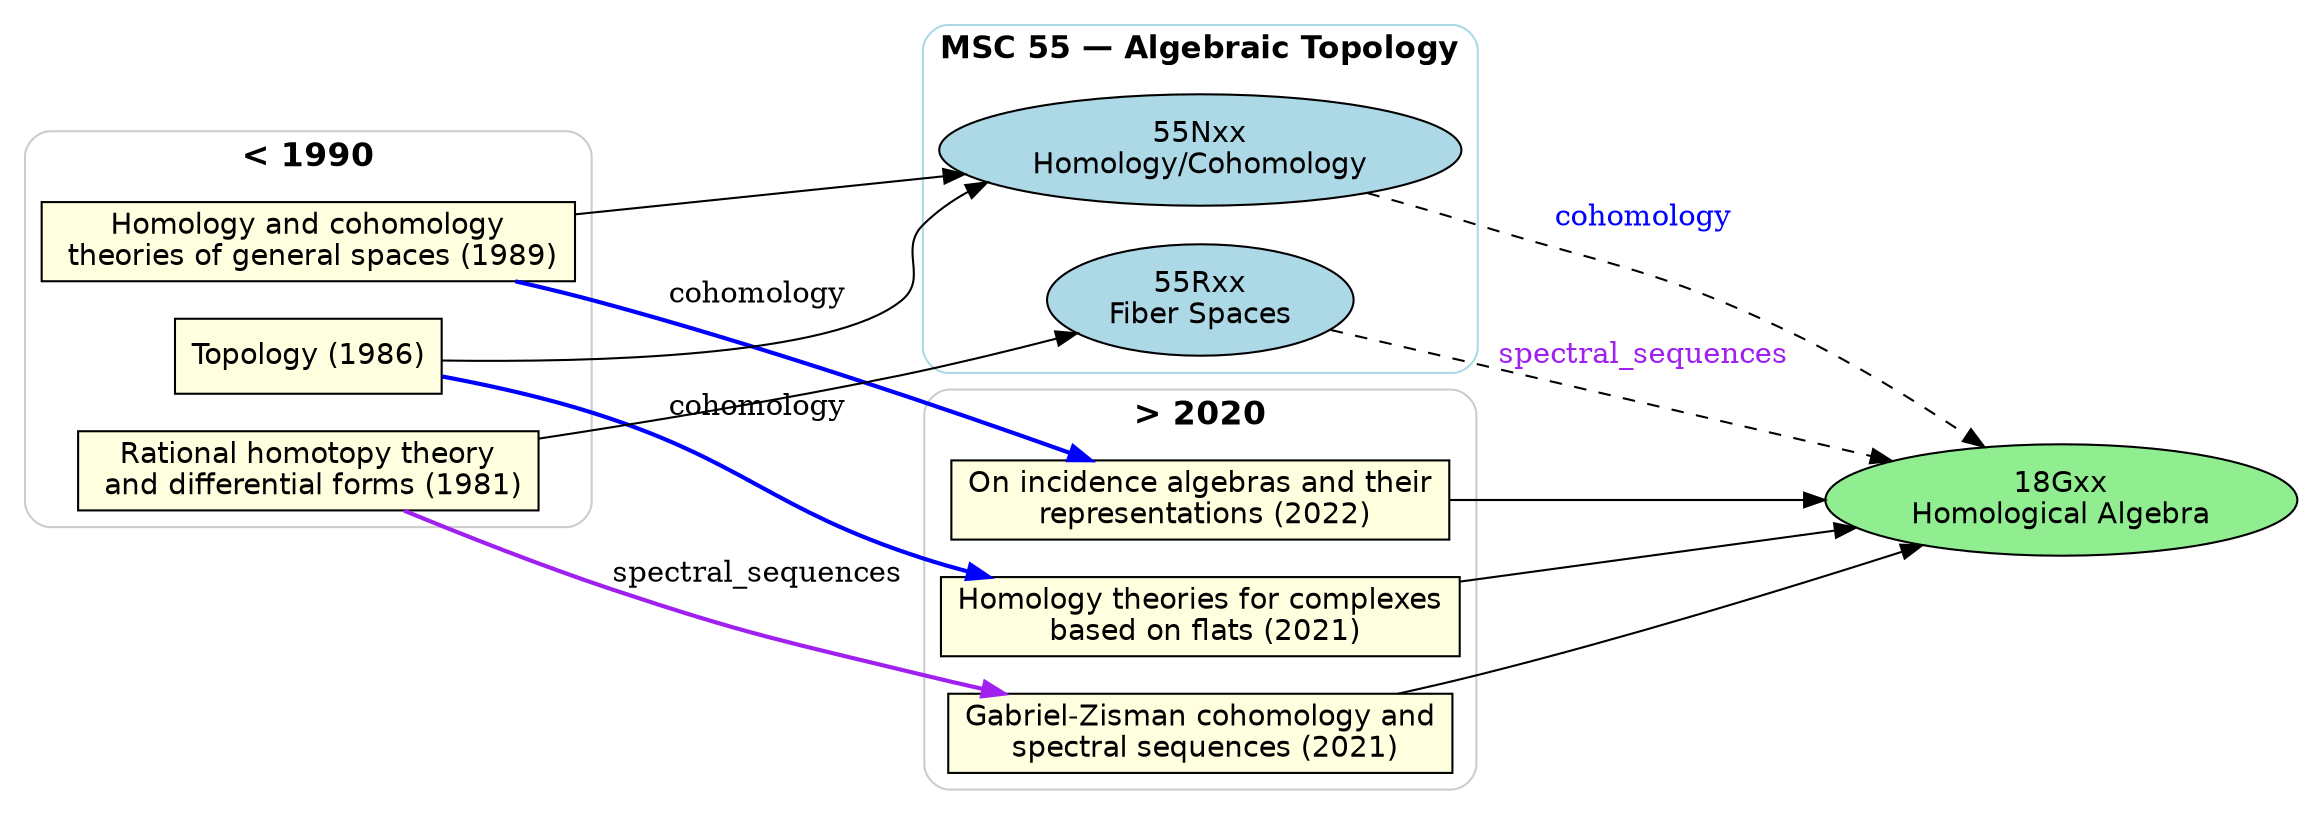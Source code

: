 digraph MSCMigration {
    rankdir=LR;
    labelloc = "t";
    fontsize=20;

    node [shape=box, style=filled, fontname="Helvetica"];

    // Group MSC 55 under cluster
    subgraph cluster_MSC55 {
        label = "MSC 55 — Algebraic Topology";
        style = rounded;
        color = lightblue;
        fontname="Helvetica-Bold";
        fontsize=15;

        "55Nxx" [shape=ellipse, fillcolor=lightblue, label="55Nxx\nHomology/Cohomology"];
        "55Rxx" [shape=ellipse, fillcolor=lightblue, label="55Rxx\nFiber Spaces"];
    }

    // MSC 18 nodes
    "18Gxx" [shape=ellipse, fillcolor=lightgreen, label="18Gxx\nHomological Algebra"];

    // Paper groups
    subgraph cluster_old {
        label = "< 1990";
        style = rounded;
        color = gray80;
        fontname="Helvetica-Bold";
        fontsize=16;
        node [fillcolor=lightyellow, fontname="Helvetica"];

        "Homology and cohomology\n theories of general spaces (1989)";
        "Topology (1986)";
        "Rational homotopy theory\n and differential forms (1981)";
    }

    subgraph cluster_new {
        label = "> 2020";
        style = rounded;
        color = gray80;
        fontname="Helvetica-Bold";
        fontsize=16;
        node [fillcolor=lightyellow, fontname="Helvetica"];

        "On incidence algebras and their\n representations (2022)";
        "Homology theories for complexes\n based on flats (2021)";
        "Gabriel-Zisman cohomology and\n spectral sequences (2021)";
    }

    // Paper-to-MSC links
    "Homology and cohomology\n theories of general spaces (1989)" -> "55Nxx";
    "Topology (1986)" -> "55Nxx";
    "Rational homotopy theory\n and differential forms (1981)" -> "55Rxx";

    "On incidence algebras and their\n representations (2022)" -> "18Gxx";
    "Homology theories for complexes\n based on flats (2021)" -> "18Gxx";
    "Gabriel-Zisman cohomology and\n spectral sequences (2021)" -> "18Gxx";

    // Paper-to-paper idea migration
    "Homology and cohomology\n theories of general spaces (1989)" -> 
        "On incidence algebras and their\n representations (2022)" 
        [label="cohomology", color=blue, penwidth=2];

    "Topology (1986)" -> 
        "Homology theories for complexes\n based on flats (2021)" 
        [label="cohomology", color=blue, penwidth=2];

    "Rational homotopy theory\n and differential forms (1981)" -> 
        "Gabriel-Zisman cohomology and\n spectral sequences (2021)" 
        [label="spectral_sequences", color=purple, penwidth=2];

    // MSC migration (dashed)
    "55Nxx" -> "18Gxx" [style=dashed, label="cohomology", fontcolor=blue];
    "55Rxx" -> "18Gxx" [style=dashed, label="spectral_sequences", fontcolor=purple];
}


####
digraph MSCMigration {
    rankdir=LR;
    node [shape=box, style=filled, fontname="Helvetica"];

    // MSC Nodes
    "57T10" [shape=ellipse, fillcolor=lightblue];
    "57M05" [shape=ellipse, fillcolor=lightblue];
    "55N30" [shape=ellipse, fillcolor=lightblue];
    "55N10" [shape=ellipse, fillcolor=lightblue];
    "55R10" [shape=ellipse, fillcolor=lightblue];
    "35R30" [shape=ellipse, fillcolor=lightblue];

    "18D40" [shape=ellipse, fillcolor=lightgreen];
    "18G45" [shape=ellipse, fillcolor=lightgreen];
    "16T30" [shape=ellipse, fillcolor=lightgreen];
    "18G15" [shape=ellipse, fillcolor=lightgreen];
    "18G40" [shape=ellipse, fillcolor=lightgreen];

    // Group papers by year
    subgraph cluster_old {
        label = "< 1990";
        style = dashed;
        node [fillcolor=lightyellow];

        "Cohomology of infinite\n dimensional Lie algebras (1984)";
        "Cohomologie d'une limite\n inductive de complexes… (1983)";
        "Homology and cohomology\n theories of general spaces (1989)";
        "Topology (1986)";
        "Rational homotopy theory\n and differential forms (1981)";
        "Spectral sequences and the\n inverse problem of the calculus\n of variations (1980)";
    }

    subgraph cluster_new {
        label = "> 2020";
        style = dashed;
        node [fillcolor=lightyellow];

        "Cohomology and crossed module\n extensions of Hom-Leibniz-Rinehart\n algebras (2024)";
        "On incidence algebras and their\n representations (2022)";
        "Homology theories for complexes\n based on flats (2021)";
        "Gabriel-Zisman cohomology and\n spectral sequences (2021)";
    }

    // Paper-to-MSC edges
    "Cohomology of infinite\n dimensional Lie algebras (1984)" -> "57T10";
    "Cohomologie d'une limite\n inductive de complexes… (1983)" -> "57M05";
    "Homology and cohomology\n theories of general spaces (1989)" -> "55N30";
    "Topology (1986)" -> "55N10";
    "Rational homotopy theory\n and differential forms (1981)" -> "55R10";
    "Spectral sequences and the\n inverse problem of the calculus\n of variations (1980)" -> "35R30";

    "Cohomology and crossed module\n extensions of Hom-Leibniz-Rinehart\n algebras (2024)" -> "18D40";
    "Cohomology and crossed module\n extensions of Hom-Leibniz-Rinehart\n algebras (2024)" -> "18G45";
    "On incidence algebras and their\n representations (2022)" -> "16T30";
    "Homology theories for complexes\n based on flats (2021)" -> "18G15";
    "Gabriel-Zisman cohomology and\n spectral sequences (2021)" -> "18G40";

    // Idea migration (paper to paper)
    "Cohomology of infinite\n dimensional Lie algebras (1984)" -> "Cohomology and crossed module\n extensions of Hom-Leibniz-Rinehart\n algebras (2024)" [label="cohomology", color=blue];
    "Cohomologie d'une limite\n inductive de complexes… (1983)" -> "Cohomology and crossed module\n extensions of Hom-Leibniz-Rinehart\n algebras (2024)" [label="cohomology", color=blue];
    "Homology and cohomology\n theories of general spaces (1989)" -> "On incidence algebras and their\n representations (2022)" [label="cohomology", color=blue];
    "Topology (1986)" -> "Homology theories for complexes\n based on flats (2021)" [label="cohomology", color=blue];
    "Rational homotopy theory\n and differential forms (1981)" -> "Gabriel-Zisman cohomology and\n spectral sequences (2021)" [label="spectral_sequences", color=purple];
    "Spectral sequences and the\n inverse problem of the calculus\n of variations (1980)" -> "Gabriel-Zisman cohomology and\n spectral sequences (2021)" [label="spectral_sequences", color=purple];

    // MSC migration (dashed)
    "57T10" -> "18D40" [style=dashed, label="cohomology"];
    "57M05" -> "18G45" [style=dashed, label="cohomology"];
    "55N30" -> "16T30" [style=dashed, label="cohomology"];
    "55N10" -> "18G15" [style=dashed, label="cohomology"];
    "55R10" -> "18G40" [style=dashed, label="spectral_sequences"];
    "35R30" -> "18G40" [style=dashed, label="spectral_sequences"];
}


###
digraph MSCMigration {
    rankdir=LR;
    label = "Migration of Mathematical Ideas Across MSC Fields";
    labelloc = "t";
    fontsize=20;

    node [shape=box, style=filled, fontname="Helvetica"];

    // Define MSC Nodes (deduplicated)
    "57Txx" [shape=ellipse, fillcolor=lightblue, label="57Txx\nLie Algebras"];
    "57Mxx" [shape=ellipse, fillcolor=lightblue, label="57Mxx\nLow-Dim Topology"];
    "55Nxx" [shape=ellipse, fillcolor=lightblue, label="55Nxx\nHomology/Cohomology"];
    "55Rxx" [shape=ellipse, fillcolor=lightblue, label="55Rxx\nFiber Spaces"];
    "35Rxx" [shape=ellipse, fillcolor=lightblue, label="35Rxx\nPDEs"];

    "18Dxx" [shape=ellipse, fillcolor=lightgreen, label="18Dxx\nHigher Categories"];
    "18Gxx" [shape=ellipse, fillcolor=lightgreen, label="18Gxx\nHomological Algebra"];
    "16Txx" [shape=ellipse, fillcolor=lightgreen, label="16Txx\nHopf Algebras"];

    // Group papers by year with better style
    subgraph cluster_old {
        label = "< 1990";
        style = rounded;
        color = gray80;
        fontname="Helvetica-Bold";
        fontsize=16;
        node [fillcolor=lightyellow, fontname="Helvetica"];

        "Cohomology of infinite\n dimensional Lie algebras (1984)";
        "Cohomologie d'une limite\n inductive de complexes… (1983)";
        "Homology and cohomology\n theories of general spaces (1989)";
        "Topology (1986)";
        "Rational homotopy theory\n and differential forms (1981)";
        "Spectral sequences and the\n inverse problem of the calculus\n of variations (1980)";
    }

    subgraph cluster_new {
        label = "> 2020";
        style = rounded;
        color = gray80;
        fontname="Helvetica-Bold";
        fontsize=16;
        node [fillcolor=lightyellow, fontname="Helvetica"];

        "Cohomology and crossed module\n extensions of Hom-Leibniz-Rinehart\n algebras (2024)";
        "On incidence algebras and their\n representations (2022)";
        "Homology theories for complexes\n based on flats (2021)";
        "Gabriel-Zisman cohomology and\n spectral sequences (2021)";
    }

    // Paper-to-MSC links
    "Cohomology of infinite\n dimensional Lie algebras (1984)" -> "57Txx";
    "Cohomologie d'une limite\n inductive de complexes… (1983)" -> "57Mxx";
    "Homology and cohomology\n theories of general spaces (1989)" -> "55Nxx";
    "Topology (1986)" -> "55Nxx";
    "Rational homotopy theory\n and differential forms (1981)" -> "55Rxx";
    "Spectral sequences and the\n inverse problem of the calculus\n of variations (1980)" -> "35Rxx";

    "Cohomology and crossed module\n extensions of Hom-Leibniz-Rinehart\n algebras (2024)" -> "18Dxx";
    "Cohomology and crossed module\n extensions of Hom-Leibniz-Rinehart\n algebras (2024)" -> "18Gxx";
    "On incidence algebras and their\n representations (2022)" -> "16Txx";
    "Homology theories for complexes\n based on flats (2021)" -> "18Gxx";
    "Gabriel-Zisman cohomology and\n spectral sequences (2021)" -> "18Gxx";

    // Idea migration links (paper-to-paper)
    "Cohomology of infinite\n dimensional Lie algebras (1984)" -> 
        "Cohomology and crossed module\n extensions of Hom-Leibniz-Rinehart\n algebras (2024)" 
        [label="cohomology", color=blue, penwidth=2];

    "Cohomologie d'une limite\n inductive de complexes… (1983)" -> 
        "Cohomology and crossed module\n extensions of Hom-Leibniz-Rinehart\n algebras (2024)" 
        [label="cohomology", color=blue, penwidth=2];

    "Homology and cohomology\n theories of general spaces (1989)" -> 
        "On incidence algebras and their\n representations (2022)" 
        [label="cohomology", color=blue, penwidth=2];

    "Topology (1986)" -> 
        "Homology theories for complexes\n based on flats (2021)" 
        [label="cohomology", color=blue, penwidth=2];

    "Rational homotopy theory\n and differential forms (1981)" -> 
        "Gabriel-Zisman cohomology and\n spectral sequences (2021)" 
        [label="spectral_sequences", color=purple, penwidth=2];

    "Spectral sequences and the\n inverse problem of the calculus\n of variations (1980)" -> 
        "Gabriel-Zisman cohomology and\n spectral sequences (2021)" 
        [label="spectral_sequences", color=purple, penwidth=2];

    // MSC migration (dashed)
    "57Txx" -> "18Dxx" [style=dashed, label="cohomology", fontcolor=blue];
    "57Mxx" -> "18Gxx" [style=dashed, label="cohomology", fontcolor=blue];
    "55Nxx" -> "16Txx" [style=dashed, label="cohomology", fontcolor=blue];
    "55Nxx" -> "18Gxx" [style=dashed, label="cohomology", fontcolor=blue];
    "55Rxx" -> "18Gxx" [style=dashed, label="spectral_sequences", fontcolor=purple];
    "35Rxx" -> "18Gxx" [style=dashed, label="spectral_sequences", fontcolor=purple];
}


###
